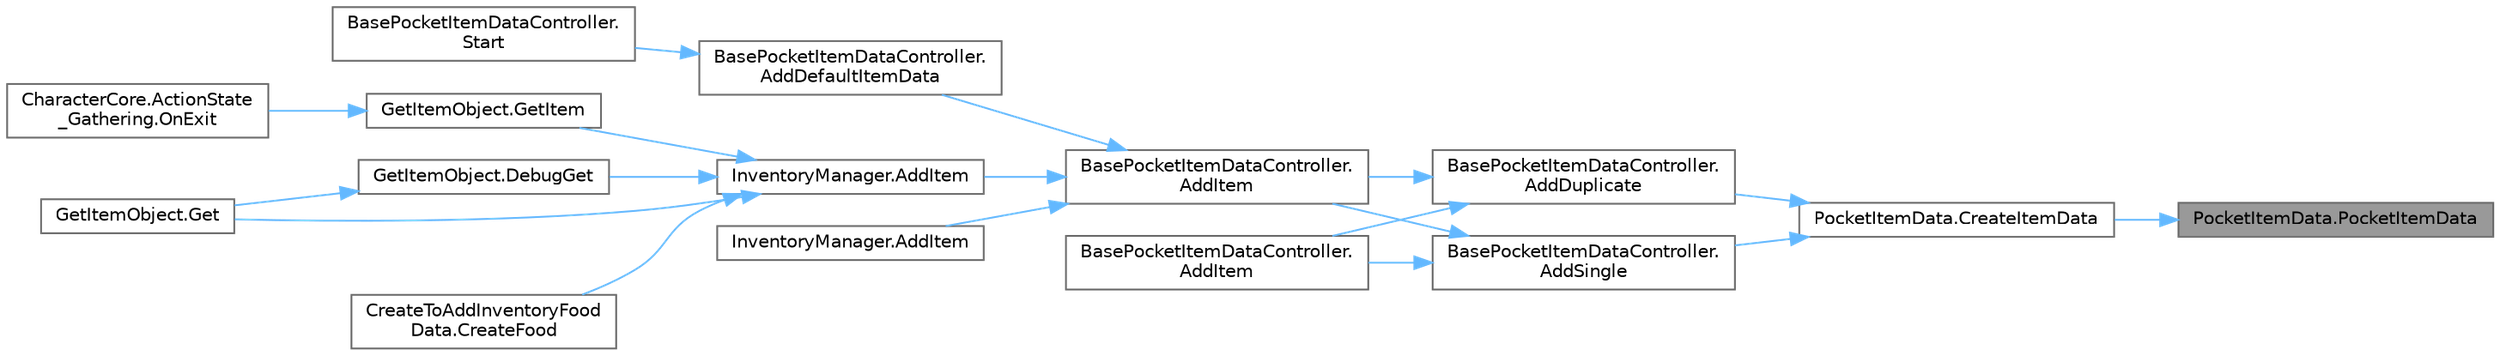 digraph "PocketItemData.PocketItemData"
{
 // LATEX_PDF_SIZE
  bgcolor="transparent";
  edge [fontname=Helvetica,fontsize=10,labelfontname=Helvetica,labelfontsize=10];
  node [fontname=Helvetica,fontsize=10,shape=box,height=0.2,width=0.4];
  rankdir="RL";
  Node1 [id="Node000001",label="PocketItemData.PocketItemData",height=0.2,width=0.4,color="gray40", fillcolor="grey60", style="filled", fontcolor="black",tooltip=" "];
  Node1 -> Node2 [id="edge18_Node000001_Node000002",dir="back",color="steelblue1",style="solid",tooltip=" "];
  Node2 [id="Node000002",label="PocketItemData.CreateItemData",height=0.2,width=0.4,color="grey40", fillcolor="white", style="filled",URL="$class_pocket_item_data.html#a71242a159ba5815655935371c9b5f5ea",tooltip=" "];
  Node2 -> Node3 [id="edge19_Node000002_Node000003",dir="back",color="steelblue1",style="solid",tooltip=" "];
  Node3 [id="Node000003",label="BasePocketItemDataController.\lAddDuplicate",height=0.2,width=0.4,color="grey40", fillcolor="white", style="filled",URL="$class_base_pocket_item_data_controller.html#a9bd4df5915b5452cbd42dc0be56d081a",tooltip=" "];
  Node3 -> Node4 [id="edge20_Node000003_Node000004",dir="back",color="steelblue1",style="solid",tooltip=" "];
  Node4 [id="Node000004",label="BasePocketItemDataController.\lAddItem",height=0.2,width=0.4,color="grey40", fillcolor="white", style="filled",URL="$class_base_pocket_item_data_controller.html#abd39ac87c09a44451c2bb01c0eecfa09",tooltip="アイテムリストに引数アイテムを追加する"];
  Node4 -> Node5 [id="edge21_Node000004_Node000005",dir="back",color="steelblue1",style="solid",tooltip=" "];
  Node5 [id="Node000005",label="BasePocketItemDataController.\lAddDefaultItemData",height=0.2,width=0.4,color="grey40", fillcolor="white", style="filled",URL="$class_base_pocket_item_data_controller.html#a8976ea94159ccc6785371582e4a69145",tooltip=" "];
  Node5 -> Node6 [id="edge22_Node000005_Node000006",dir="back",color="steelblue1",style="solid",tooltip=" "];
  Node6 [id="Node000006",label="BasePocketItemDataController.\lStart",height=0.2,width=0.4,color="grey40", fillcolor="white", style="filled",URL="$class_base_pocket_item_data_controller.html#af65bb1cf2b9474f28ee4a5490a9bf627",tooltip=" "];
  Node4 -> Node7 [id="edge23_Node000004_Node000007",dir="back",color="steelblue1",style="solid",tooltip=" "];
  Node7 [id="Node000007",label="InventoryManager.AddItem",height=0.2,width=0.4,color="grey40", fillcolor="white", style="filled",URL="$class_inventory_manager.html#ad2bff3b02a0f3a6dcd036a9df1791034",tooltip="アイテムリストに引数アイテムを追加する"];
  Node7 -> Node8 [id="edge24_Node000007_Node000008",dir="back",color="steelblue1",style="solid",tooltip=" "];
  Node8 [id="Node000008",label="CreateToAddInventoryFood\lData.CreateFood",height=0.2,width=0.4,color="grey40", fillcolor="white", style="filled",URL="$class_create_to_add_inventory_food_data.html#a2922c96a227cd99d5a4599423d309e3e",tooltip="料理を作成するメソッド。 作成した料理はPocketManagerに追加される。"];
  Node7 -> Node9 [id="edge25_Node000007_Node000009",dir="back",color="steelblue1",style="solid",tooltip=" "];
  Node9 [id="Node000009",label="GetItemObject.DebugGet",height=0.2,width=0.4,color="grey40", fillcolor="white", style="filled",URL="$class_get_item_object.html#a97dd1166320b08670b841af94266cb44",tooltip=" "];
  Node9 -> Node10 [id="edge26_Node000009_Node000010",dir="back",color="steelblue1",style="solid",tooltip=" "];
  Node10 [id="Node000010",label="GetItemObject.Get",height=0.2,width=0.4,color="grey40", fillcolor="white", style="filled",URL="$class_get_item_object.html#aa84ad542dcec19933655a5059d426e36",tooltip=" "];
  Node7 -> Node10 [id="edge27_Node000007_Node000010",dir="back",color="steelblue1",style="solid",tooltip=" "];
  Node7 -> Node11 [id="edge28_Node000007_Node000011",dir="back",color="steelblue1",style="solid",tooltip=" "];
  Node11 [id="Node000011",label="GetItemObject.GetItem",height=0.2,width=0.4,color="grey40", fillcolor="white", style="filled",URL="$class_get_item_object.html#add9486ad28696c343442d7a88574dc61",tooltip=" "];
  Node11 -> Node12 [id="edge29_Node000011_Node000012",dir="back",color="steelblue1",style="solid",tooltip=" "];
  Node12 [id="Node000012",label="CharacterCore.ActionState\l_Gathering.OnExit",height=0.2,width=0.4,color="grey40", fillcolor="white", style="filled",URL="$class_character_core_1_1_action_state___gathering.html#acc5268975f8ed1734d9a62544db6bb51",tooltip=" "];
  Node4 -> Node13 [id="edge30_Node000004_Node000013",dir="back",color="steelblue1",style="solid",tooltip=" "];
  Node13 [id="Node000013",label="InventoryManager.AddItem",height=0.2,width=0.4,color="grey40", fillcolor="white", style="filled",URL="$class_inventory_manager.html#aa312475830a213d933d73489216473d9",tooltip=" "];
  Node3 -> Node14 [id="edge31_Node000003_Node000014",dir="back",color="steelblue1",style="solid",tooltip=" "];
  Node14 [id="Node000014",label="BasePocketItemDataController.\lAddItem",height=0.2,width=0.4,color="grey40", fillcolor="white", style="filled",URL="$class_base_pocket_item_data_controller.html#a60c43285928f976d0ee1a5300bb09edc",tooltip=" "];
  Node2 -> Node15 [id="edge32_Node000002_Node000015",dir="back",color="steelblue1",style="solid",tooltip=" "];
  Node15 [id="Node000015",label="BasePocketItemDataController.\lAddSingle",height=0.2,width=0.4,color="grey40", fillcolor="white", style="filled",URL="$class_base_pocket_item_data_controller.html#aab4bb3f11f2783acd68ccc28c84b8049",tooltip=" "];
  Node15 -> Node4 [id="edge33_Node000015_Node000004",dir="back",color="steelblue1",style="solid",tooltip=" "];
  Node15 -> Node14 [id="edge34_Node000015_Node000014",dir="back",color="steelblue1",style="solid",tooltip=" "];
}
